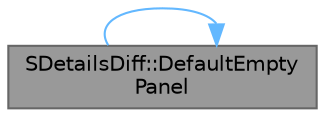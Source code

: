 digraph "SDetailsDiff::DefaultEmptyPanel"
{
 // INTERACTIVE_SVG=YES
 // LATEX_PDF_SIZE
  bgcolor="transparent";
  edge [fontname=Helvetica,fontsize=10,labelfontname=Helvetica,labelfontsize=10];
  node [fontname=Helvetica,fontsize=10,shape=box,height=0.2,width=0.4];
  rankdir="RL";
  Node1 [id="Node000001",label="SDetailsDiff::DefaultEmpty\lPanel",height=0.2,width=0.4,color="gray40", fillcolor="grey60", style="filled", fontcolor="black",tooltip="Helper function for generating an empty widget."];
  Node1 -> Node1 [id="edge1_Node000001_Node000001",dir="back",color="steelblue1",style="solid",tooltip=" "];
}
